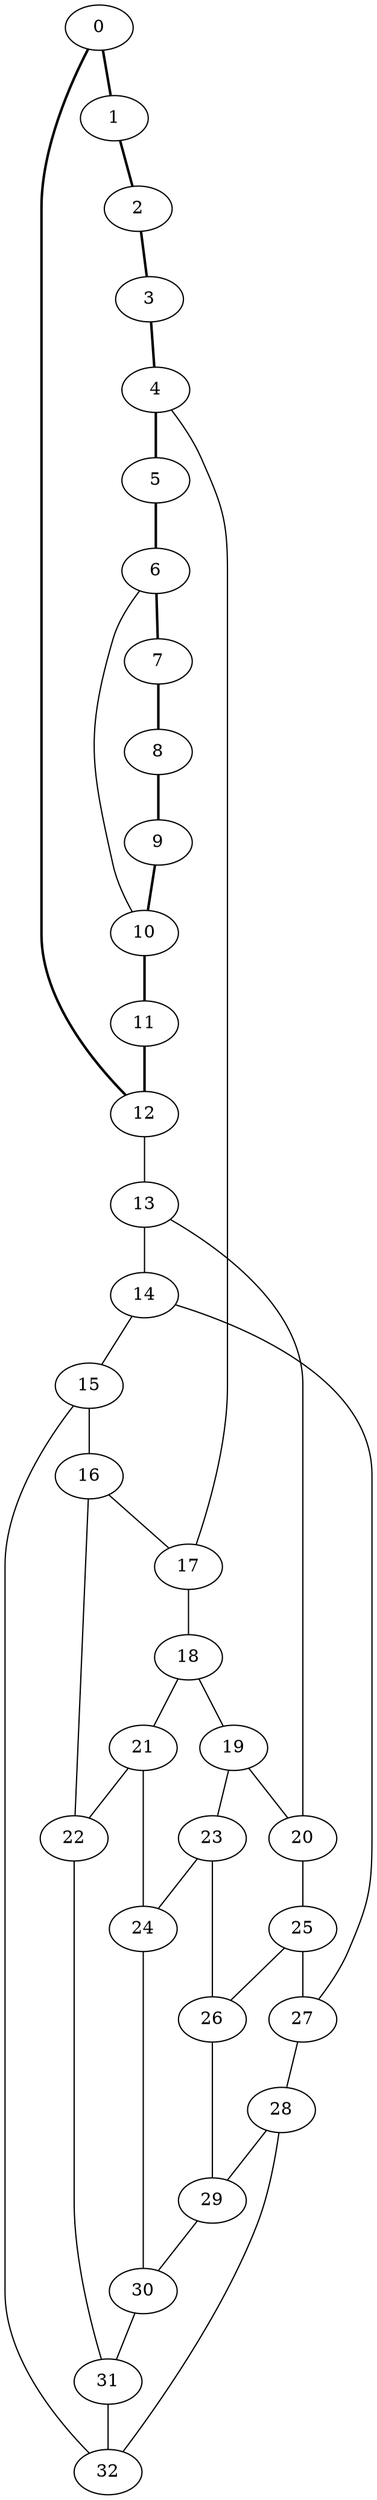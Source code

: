 //Inside of this graph isn't 3-connected
graph G {
0 [ pos = " 7.50,0.00!" ];
0 -- 1[style=bold];
0 -- 12[style=bold];
1 [ pos = " 6.64,3.49!" ];
1 -- 2[style=bold];
2 [ pos = " 4.26,6.17!" ];
2 -- 3[style=bold];
3 [ pos = " 0.90,7.45!" ];
3 -- 4[style=bold];
4 [ pos = " -2.66,7.01!" ];
4 -- 5[style=bold];
4 -- 17;
5 [ pos = " -5.61,4.97!" ];
5 -- 6[style=bold];
6 [ pos = " -7.28,1.79!" ];
6 -- 7[style=bold];
6 -- 10;
7 [ pos = " -7.28,-1.79!" ];
7 -- 8[style=bold];
8 [ pos = " -5.61,-4.97!" ];
8 -- 9[style=bold];
9 [ pos = " -2.66,-7.01!" ];
9 -- 10[style=bold];
10 [ pos = " 0.90,-7.45!" ];
10 -- 11[style=bold];
11 [ pos = " 4.26,-6.17!" ];
11 -- 12[style=bold];
12 [ pos = " 6.64,-3.49!" ];
12 -- 13;
13 -- 14;
13 -- 20;
14 -- 15;
14 -- 27;
15 -- 16;
15 -- 32;
16 -- 17;
16 -- 22;
17 -- 18;
18 -- 19;
18 -- 21;
19 -- 20;
19 -- 23;
20 -- 25;
21 -- 22;
21 -- 24;
22 -- 31;
23 -- 24;
23 -- 26;
24 -- 30;
25 -- 26;
25 -- 27;
26 -- 29;
27 -- 28;
28 -- 29;
28 -- 32;
29 -- 30;
30 -- 31;
31 -- 32;
}
